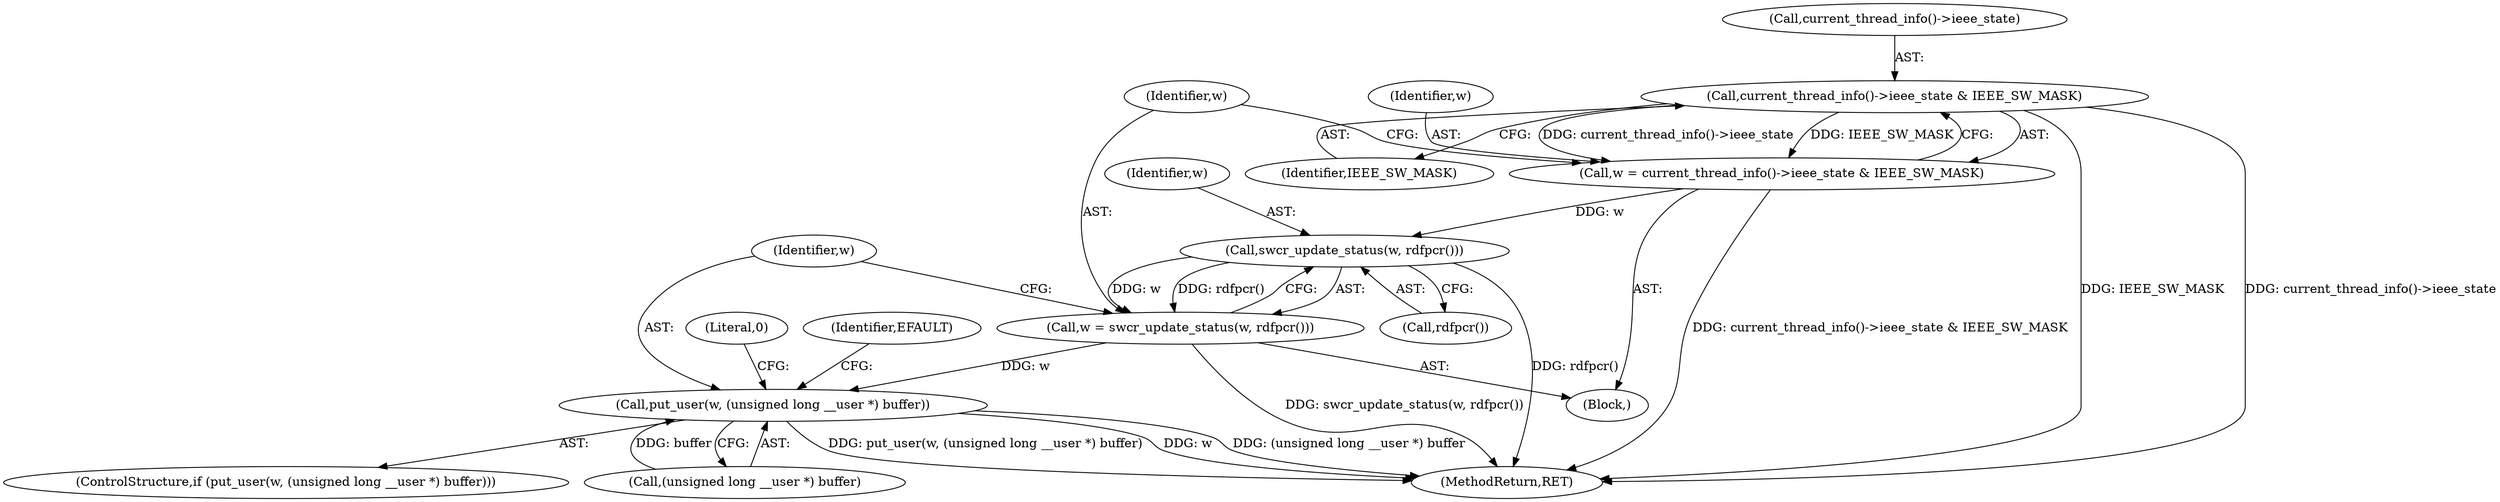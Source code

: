digraph "0_linux_21c5977a836e399fc710ff2c5367845ed5c2527f_2@API" {
"1000124" [label="(Call,current_thread_info()->ieee_state & IEEE_SW_MASK)"];
"1000122" [label="(Call,w = current_thread_info()->ieee_state & IEEE_SW_MASK)"];
"1000131" [label="(Call,swcr_update_status(w, rdfpcr()))"];
"1000129" [label="(Call,w = swcr_update_status(w, rdfpcr()))"];
"1000135" [label="(Call,put_user(w, (unsigned long __user *) buffer))"];
"1000124" [label="(Call,current_thread_info()->ieee_state & IEEE_SW_MASK)"];
"1000129" [label="(Call,w = swcr_update_status(w, rdfpcr()))"];
"1000144" [label="(Literal,0)"];
"1000133" [label="(Call,rdfpcr())"];
"1000134" [label="(ControlStructure,if (put_user(w, (unsigned long __user *) buffer)))"];
"1000131" [label="(Call,swcr_update_status(w, rdfpcr()))"];
"1000132" [label="(Identifier,w)"];
"1000125" [label="(Call,current_thread_info()->ieee_state)"];
"1000128" [label="(Identifier,IEEE_SW_MASK)"];
"1000135" [label="(Call,put_user(w, (unsigned long __user *) buffer))"];
"1000120" [label="(Block,)"];
"1000137" [label="(Call,(unsigned long __user *) buffer)"];
"1000122" [label="(Call,w = current_thread_info()->ieee_state & IEEE_SW_MASK)"];
"1000142" [label="(Identifier,EFAULT)"];
"1000123" [label="(Identifier,w)"];
"1000239" [label="(MethodReturn,RET)"];
"1000130" [label="(Identifier,w)"];
"1000136" [label="(Identifier,w)"];
"1000124" -> "1000122"  [label="AST: "];
"1000124" -> "1000128"  [label="CFG: "];
"1000125" -> "1000124"  [label="AST: "];
"1000128" -> "1000124"  [label="AST: "];
"1000122" -> "1000124"  [label="CFG: "];
"1000124" -> "1000239"  [label="DDG: current_thread_info()->ieee_state"];
"1000124" -> "1000239"  [label="DDG: IEEE_SW_MASK"];
"1000124" -> "1000122"  [label="DDG: current_thread_info()->ieee_state"];
"1000124" -> "1000122"  [label="DDG: IEEE_SW_MASK"];
"1000122" -> "1000120"  [label="AST: "];
"1000123" -> "1000122"  [label="AST: "];
"1000130" -> "1000122"  [label="CFG: "];
"1000122" -> "1000239"  [label="DDG: current_thread_info()->ieee_state & IEEE_SW_MASK"];
"1000122" -> "1000131"  [label="DDG: w"];
"1000131" -> "1000129"  [label="AST: "];
"1000131" -> "1000133"  [label="CFG: "];
"1000132" -> "1000131"  [label="AST: "];
"1000133" -> "1000131"  [label="AST: "];
"1000129" -> "1000131"  [label="CFG: "];
"1000131" -> "1000239"  [label="DDG: rdfpcr()"];
"1000131" -> "1000129"  [label="DDG: w"];
"1000131" -> "1000129"  [label="DDG: rdfpcr()"];
"1000129" -> "1000120"  [label="AST: "];
"1000130" -> "1000129"  [label="AST: "];
"1000136" -> "1000129"  [label="CFG: "];
"1000129" -> "1000239"  [label="DDG: swcr_update_status(w, rdfpcr())"];
"1000129" -> "1000135"  [label="DDG: w"];
"1000135" -> "1000134"  [label="AST: "];
"1000135" -> "1000137"  [label="CFG: "];
"1000136" -> "1000135"  [label="AST: "];
"1000137" -> "1000135"  [label="AST: "];
"1000142" -> "1000135"  [label="CFG: "];
"1000144" -> "1000135"  [label="CFG: "];
"1000135" -> "1000239"  [label="DDG: put_user(w, (unsigned long __user *) buffer)"];
"1000135" -> "1000239"  [label="DDG: w"];
"1000135" -> "1000239"  [label="DDG: (unsigned long __user *) buffer"];
"1000137" -> "1000135"  [label="DDG: buffer"];
}
